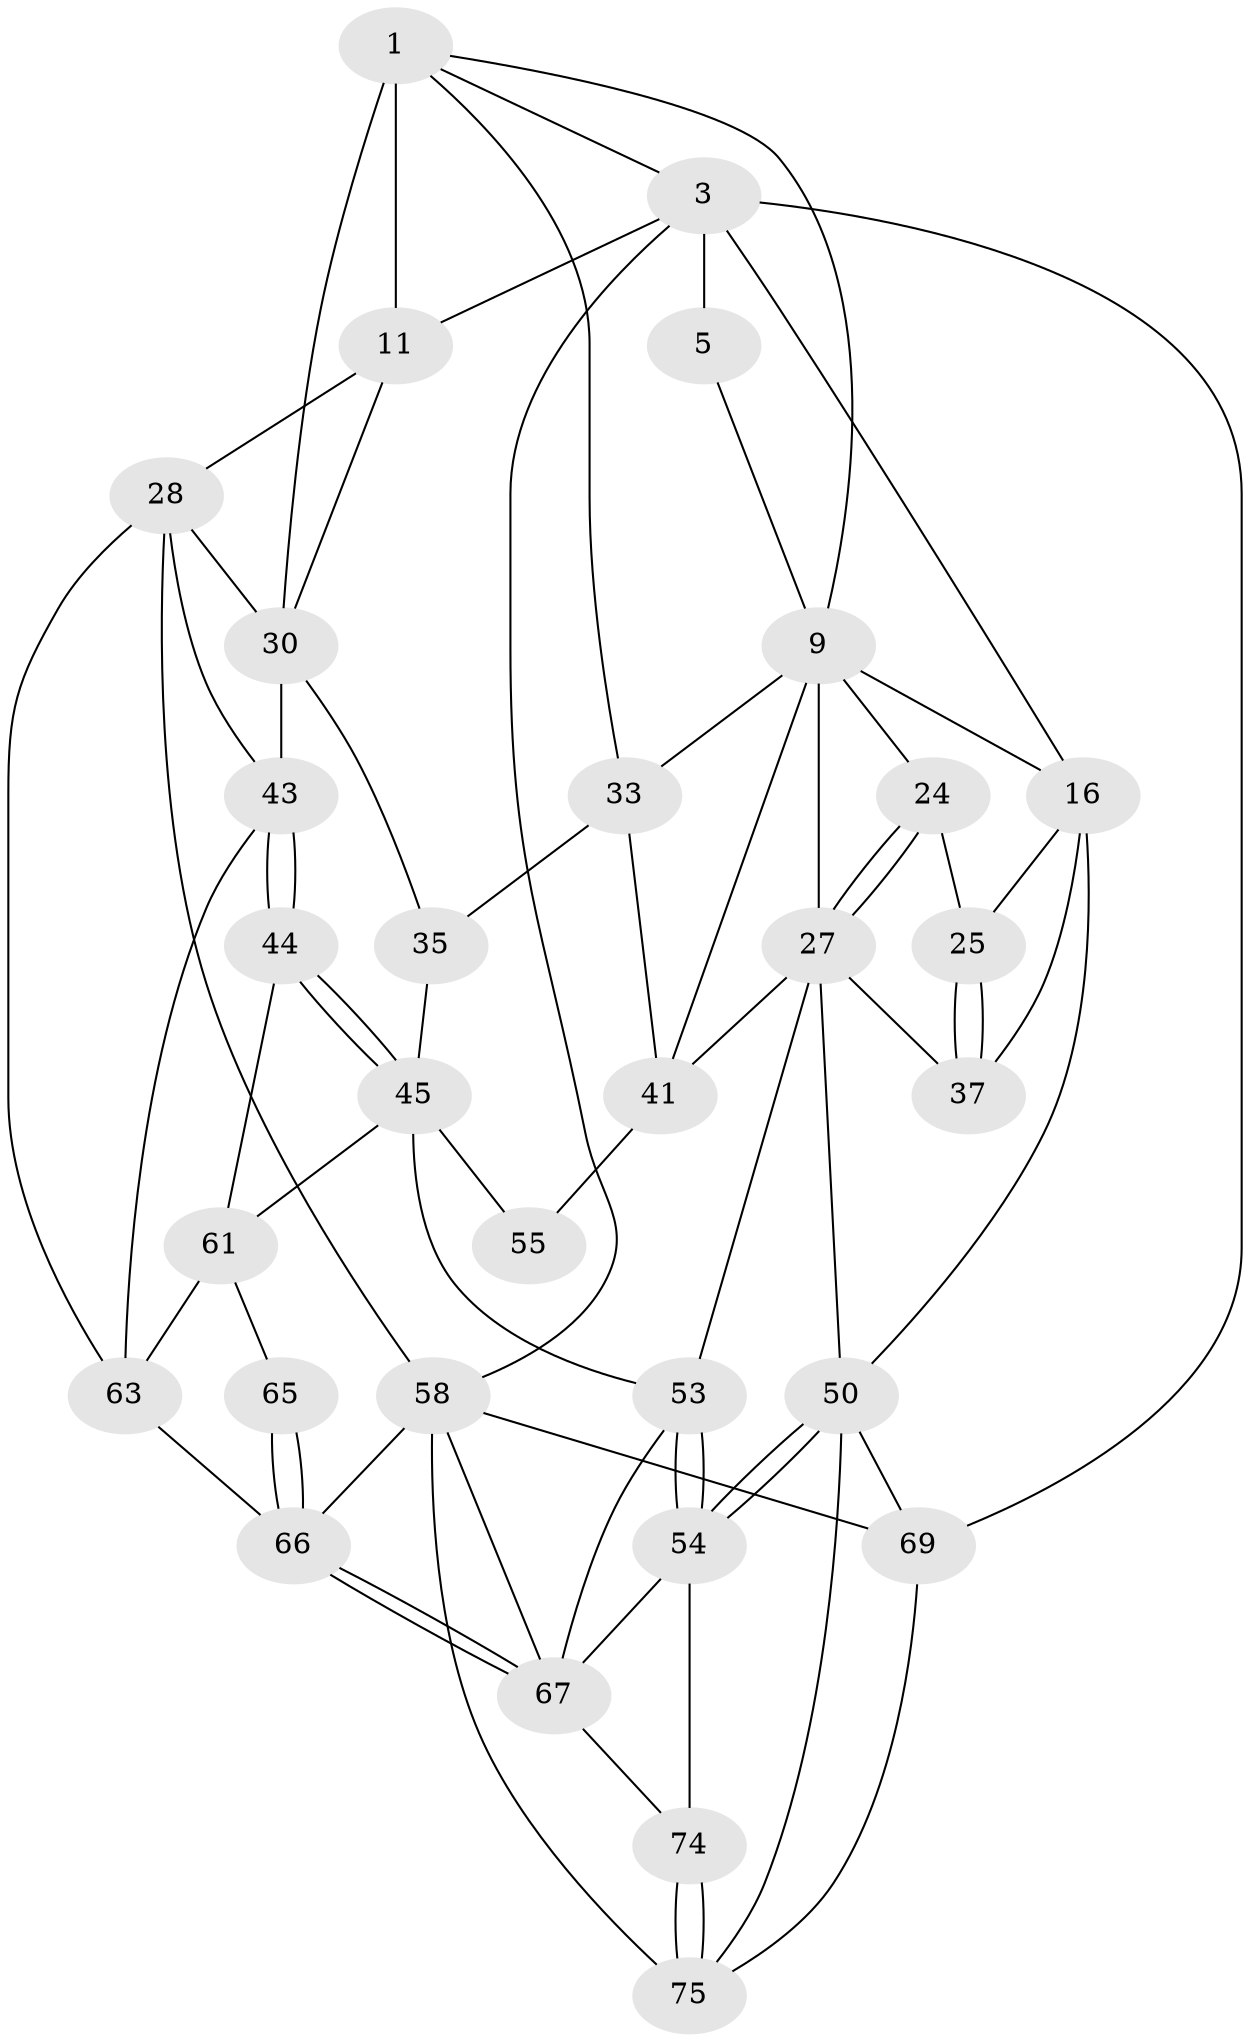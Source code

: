 // original degree distribution, {3: 0.02564102564102564, 4: 0.2948717948717949, 6: 0.2692307692307692, 5: 0.41025641025641024}
// Generated by graph-tools (version 1.1) at 2025/21/03/04/25 18:21:36]
// undirected, 31 vertices, 73 edges
graph export_dot {
graph [start="1"]
  node [color=gray90,style=filled];
  1 [pos="+0.5474739079886912+0",super="+2+6"];
  3 [pos="+1+0",super="+4"];
  5 [pos="+0.2384199464890556+0"];
  9 [pos="+0.45599688812011774+0.2093335240641848",super="+18+10"];
  11 [pos="+0.7265630571385646+0",super="+13+12"];
  16 [pos="+0.01577790893511716+0.22381387413508852",super="+17"];
  24 [pos="+0.1000509503934878+0.2712683860957604"];
  25 [pos="+0.09051636084380746+0.2687652405529186"];
  27 [pos="+0.22513081587787737+0.37937818862339856",super="+39"];
  28 [pos="+1+0.32643475941655137",super="+47+29"];
  30 [pos="+0.8044380362099908+0.3351064534779372",super="+31+32"];
  33 [pos="+0.4400508603927069+0.36421422941664916",super="+36"];
  35 [pos="+0.7171889938089675+0.3951864824232239"];
  37 [pos="+0.06052735505927822+0.485120174917132"];
  41 [pos="+0.3128672722001674+0.5230095199297883",super="+49"];
  43 [pos="+0.9892582631474339+0.5644800184404499",super="+48"];
  44 [pos="+0.8262686347529161+0.5951199689300303"];
  45 [pos="+0.7271299687759948+0.48555640730372673",super="+56+46"];
  50 [pos="+0.16302164740699873+0.7197056637603586",super="+51"];
  53 [pos="+0.22982902457084092+0.7189332638567054",super="+60"];
  54 [pos="+0.21852586682684527+0.7281013212600596",super="+73"];
  55 [pos="+0.48059609489017724+0.5812121358576672"];
  58 [pos="+1+1",super="+77"];
  61 [pos="+0.7979229288950141+0.6374564386858712",super="+62+64"];
  63 [pos="+0.8542875731118107+0.7757862161936968",super="+70"];
  65 [pos="+0.6676208889449978+0.8069055580798687"];
  66 [pos="+0.6505302204592067+0.8261974883032489",super="+71"];
  67 [pos="+0.595385039944099+0.8449436260533122",super="+68"];
  69 [pos="+0+1"];
  74 [pos="+0.24835318608200302+1"];
  75 [pos="+0.23503857241794093+1",super="+76"];
  1 -- 3;
  1 -- 11 [weight=3];
  1 -- 33;
  1 -- 9;
  1 -- 30;
  3 -- 58;
  3 -- 5;
  3 -- 69;
  3 -- 16;
  3 -- 11;
  5 -- 9;
  9 -- 33;
  9 -- 24;
  9 -- 27;
  9 -- 41;
  9 -- 16;
  11 -- 28 [weight=2];
  11 -- 30;
  16 -- 25;
  16 -- 50;
  16 -- 37;
  24 -- 25;
  24 -- 27;
  24 -- 27;
  25 -- 37;
  25 -- 37;
  27 -- 50;
  27 -- 37;
  27 -- 53;
  27 -- 41;
  28 -- 58;
  28 -- 43;
  28 -- 63;
  28 -- 30;
  30 -- 35;
  30 -- 43;
  33 -- 35;
  33 -- 41;
  35 -- 45;
  41 -- 55;
  43 -- 44;
  43 -- 44;
  43 -- 63;
  44 -- 45;
  44 -- 45;
  44 -- 61;
  45 -- 61;
  45 -- 53;
  45 -- 55 [weight=2];
  50 -- 54;
  50 -- 54;
  50 -- 69;
  50 -- 75;
  53 -- 54;
  53 -- 54;
  53 -- 67;
  54 -- 74;
  54 -- 67;
  58 -- 69;
  58 -- 67;
  58 -- 75;
  58 -- 66;
  61 -- 65 [weight=2];
  61 -- 63;
  63 -- 66;
  65 -- 66;
  65 -- 66;
  66 -- 67;
  66 -- 67;
  67 -- 74;
  69 -- 75;
  74 -- 75;
  74 -- 75;
}
